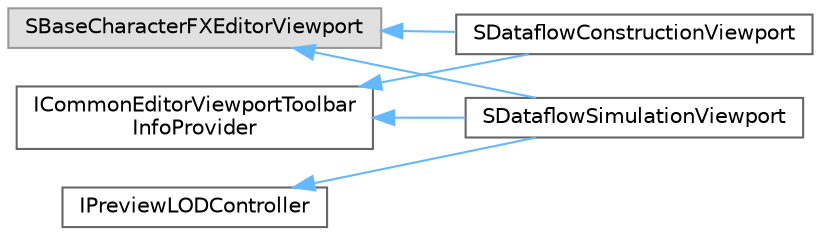 digraph "Graphical Class Hierarchy"
{
 // INTERACTIVE_SVG=YES
 // LATEX_PDF_SIZE
  bgcolor="transparent";
  edge [fontname=Helvetica,fontsize=10,labelfontname=Helvetica,labelfontsize=10];
  node [fontname=Helvetica,fontsize=10,shape=box,height=0.2,width=0.4];
  rankdir="LR";
  Node0 [id="Node000000",label="ICommonEditorViewportToolbar\lInfoProvider",height=0.2,width=0.4,color="grey40", fillcolor="white", style="filled",URL="$df/d13/classICommonEditorViewportToolbarInfoProvider.html",tooltip=" "];
  Node0 -> Node1 [id="edge5349_Node000000_Node000001",dir="back",color="steelblue1",style="solid",tooltip=" "];
  Node1 [id="Node000001",label="SDataflowConstructionViewport",height=0.2,width=0.4,color="grey40", fillcolor="white", style="filled",URL="$da/dbf/classSDataflowConstructionViewport.html",tooltip=" "];
  Node0 -> Node3 [id="edge5350_Node000000_Node000003",dir="back",color="steelblue1",style="solid",tooltip=" "];
  Node3 [id="Node000003",label="SDataflowSimulationViewport",height=0.2,width=0.4,color="grey40", fillcolor="white", style="filled",URL="$d4/dc1/classSDataflowSimulationViewport.html",tooltip=" "];
  Node4 [id="Node000004",label="IPreviewLODController",height=0.2,width=0.4,color="grey40", fillcolor="white", style="filled",URL="$da/d83/classIPreviewLODController.html",tooltip="Sets or gets the various LOD levels associated with the controller."];
  Node4 -> Node3 [id="edge5351_Node000004_Node000003",dir="back",color="steelblue1",style="solid",tooltip=" "];
  Node2 [id="Node000002",label="SBaseCharacterFXEditorViewport",height=0.2,width=0.4,color="grey60", fillcolor="#E0E0E0", style="filled",tooltip=" "];
  Node2 -> Node1 [id="edge5352_Node000002_Node000001",dir="back",color="steelblue1",style="solid",tooltip=" "];
  Node2 -> Node3 [id="edge5353_Node000002_Node000003",dir="back",color="steelblue1",style="solid",tooltip=" "];
}
